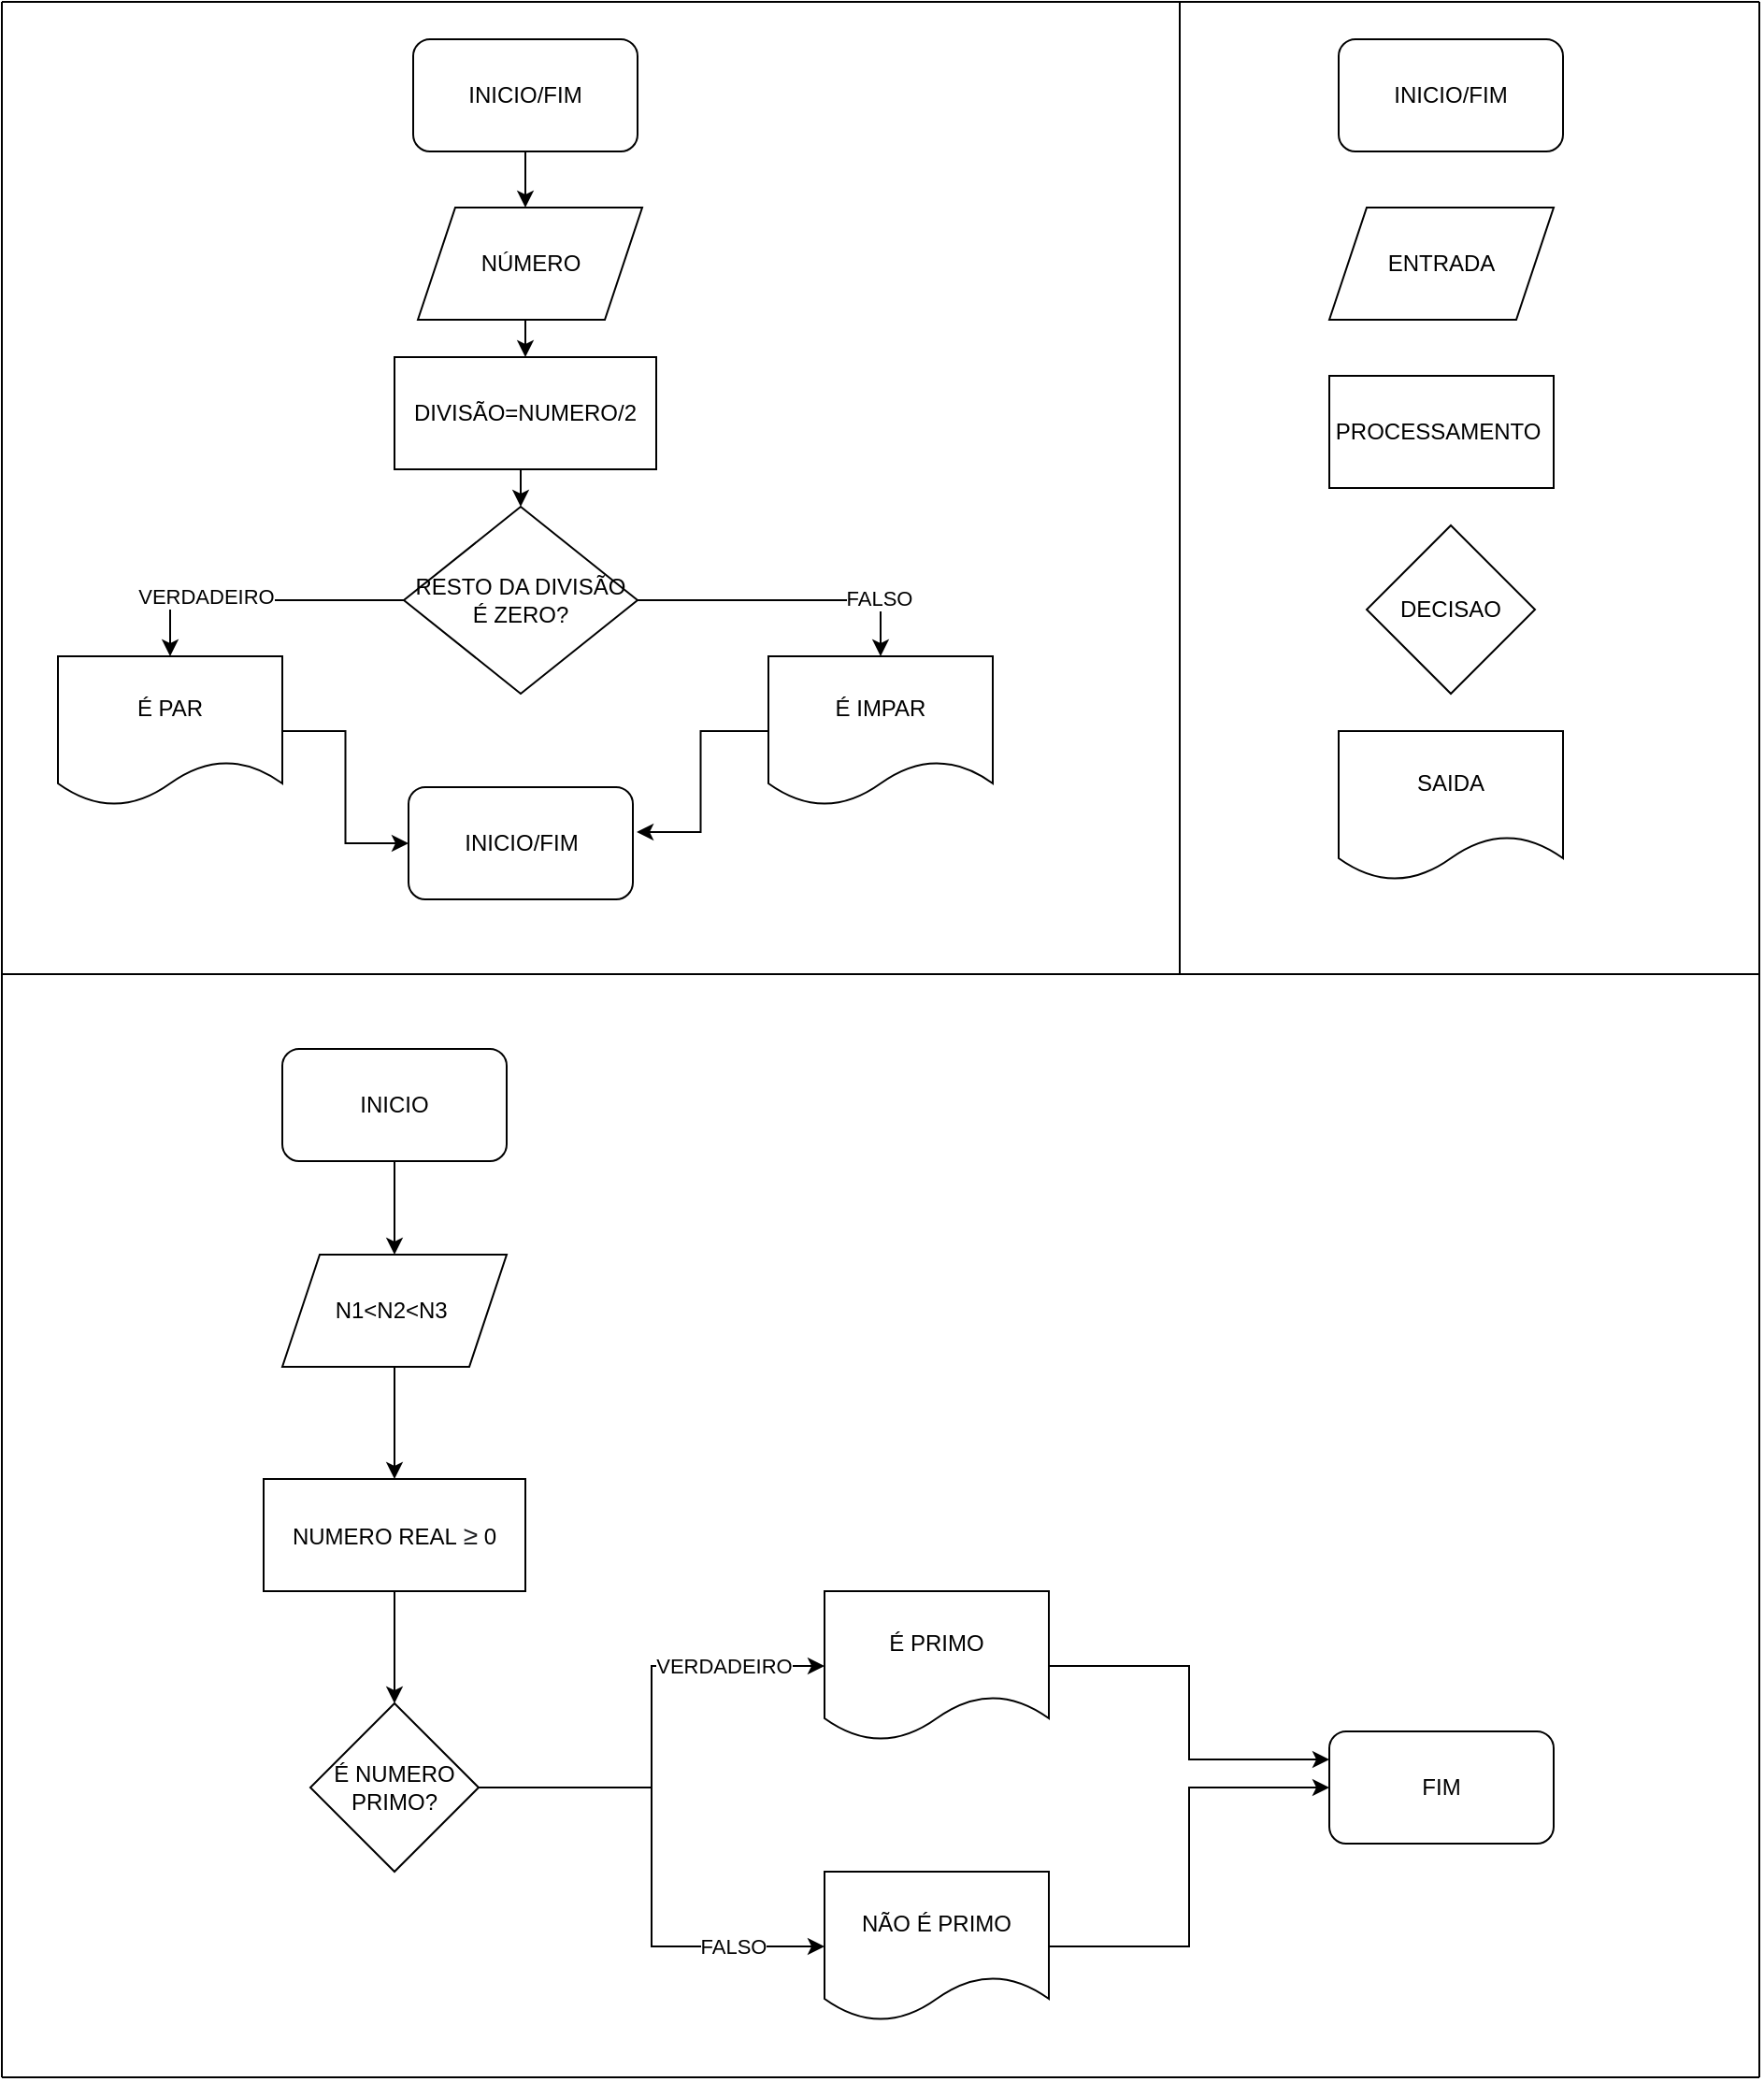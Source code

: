 <mxfile version="14.4.3" type="github">
  <diagram id="b-elRLdIFDdcIzkqd4ZE" name="Page-1">
    <mxGraphModel dx="2067" dy="689" grid="1" gridSize="10" guides="1" tooltips="1" connect="1" arrows="1" fold="1" page="1" pageScale="1" pageWidth="827" pageHeight="1169" math="0" shadow="0">
      <root>
        <mxCell id="0" />
        <mxCell id="1" parent="0" />
        <mxCell id="1RZ-6bWrROYuJNEuik2E-11" value="" style="edgeStyle=orthogonalEdgeStyle;rounded=0;orthogonalLoop=1;jettySize=auto;html=1;" edge="1" parent="1" source="1RZ-6bWrROYuJNEuik2E-1">
          <mxGeometry relative="1" as="geometry">
            <mxPoint x="170" y="110" as="targetPoint" />
          </mxGeometry>
        </mxCell>
        <mxCell id="1RZ-6bWrROYuJNEuik2E-1" value="INICIO/FIM" style="rounded=1;whiteSpace=wrap;html=1;" vertex="1" parent="1">
          <mxGeometry x="110" y="20" width="120" height="60" as="geometry" />
        </mxCell>
        <mxCell id="1RZ-6bWrROYuJNEuik2E-2" value="PROCESSAMENTO&amp;nbsp;" style="rounded=0;whiteSpace=wrap;html=1;" vertex="1" parent="1">
          <mxGeometry x="600" y="200" width="120" height="60" as="geometry" />
        </mxCell>
        <mxCell id="1RZ-6bWrROYuJNEuik2E-3" value="ENTRADA" style="shape=parallelogram;perimeter=parallelogramPerimeter;whiteSpace=wrap;html=1;fixedSize=1;" vertex="1" parent="1">
          <mxGeometry x="600" y="110" width="120" height="60" as="geometry" />
        </mxCell>
        <mxCell id="1RZ-6bWrROYuJNEuik2E-5" value="DECISAO" style="rhombus;whiteSpace=wrap;html=1;" vertex="1" parent="1">
          <mxGeometry x="620" y="280" width="90" height="90" as="geometry" />
        </mxCell>
        <mxCell id="1RZ-6bWrROYuJNEuik2E-6" value="INICIO/FIM" style="rounded=1;whiteSpace=wrap;html=1;" vertex="1" parent="1">
          <mxGeometry x="107.5" y="420" width="120" height="60" as="geometry" />
        </mxCell>
        <mxCell id="1RZ-6bWrROYuJNEuik2E-12" style="edgeStyle=orthogonalEdgeStyle;rounded=0;orthogonalLoop=1;jettySize=auto;html=1;exitX=0.5;exitY=1;exitDx=0;exitDy=0;entryX=0.5;entryY=0;entryDx=0;entryDy=0;" edge="1" parent="1" source="1RZ-6bWrROYuJNEuik2E-7" target="1RZ-6bWrROYuJNEuik2E-8">
          <mxGeometry relative="1" as="geometry" />
        </mxCell>
        <mxCell id="1RZ-6bWrROYuJNEuik2E-7" value="NÚMERO" style="shape=parallelogram;perimeter=parallelogramPerimeter;whiteSpace=wrap;html=1;fixedSize=1;" vertex="1" parent="1">
          <mxGeometry x="112.5" y="110" width="120" height="60" as="geometry" />
        </mxCell>
        <mxCell id="1RZ-6bWrROYuJNEuik2E-13" style="edgeStyle=orthogonalEdgeStyle;rounded=0;orthogonalLoop=1;jettySize=auto;html=1;exitX=0.5;exitY=1;exitDx=0;exitDy=0;entryX=0.5;entryY=0;entryDx=0;entryDy=0;" edge="1" parent="1" source="1RZ-6bWrROYuJNEuik2E-8" target="1RZ-6bWrROYuJNEuik2E-10">
          <mxGeometry relative="1" as="geometry" />
        </mxCell>
        <mxCell id="1RZ-6bWrROYuJNEuik2E-8" value="DIVISÃO=NUMERO/2" style="rounded=0;whiteSpace=wrap;html=1;" vertex="1" parent="1">
          <mxGeometry x="100" y="190" width="140" height="60" as="geometry" />
        </mxCell>
        <mxCell id="1RZ-6bWrROYuJNEuik2E-15" style="edgeStyle=orthogonalEdgeStyle;rounded=0;orthogonalLoop=1;jettySize=auto;html=1;exitX=0;exitY=0.5;exitDx=0;exitDy=0;entryX=0.5;entryY=0;entryDx=0;entryDy=0;" edge="1" parent="1" source="1RZ-6bWrROYuJNEuik2E-10" target="1RZ-6bWrROYuJNEuik2E-14">
          <mxGeometry relative="1" as="geometry">
            <mxPoint x="30" y="319.667" as="targetPoint" />
          </mxGeometry>
        </mxCell>
        <mxCell id="1RZ-6bWrROYuJNEuik2E-16" value="VERDADEIRO" style="edgeLabel;html=1;align=center;verticalAlign=middle;resizable=0;points=[];" vertex="1" connectable="0" parent="1RZ-6bWrROYuJNEuik2E-15">
          <mxGeometry x="0.366" y="-2" relative="1" as="geometry">
            <mxPoint as="offset" />
          </mxGeometry>
        </mxCell>
        <mxCell id="1RZ-6bWrROYuJNEuik2E-21" style="edgeStyle=orthogonalEdgeStyle;rounded=0;orthogonalLoop=1;jettySize=auto;html=1;entryX=0.5;entryY=0;entryDx=0;entryDy=0;" edge="1" parent="1" source="1RZ-6bWrROYuJNEuik2E-10" target="1RZ-6bWrROYuJNEuik2E-18">
          <mxGeometry relative="1" as="geometry">
            <mxPoint x="360" y="320" as="targetPoint" />
          </mxGeometry>
        </mxCell>
        <mxCell id="1RZ-6bWrROYuJNEuik2E-24" value="FALSO" style="edgeLabel;html=1;align=center;verticalAlign=middle;resizable=0;points=[];" vertex="1" connectable="0" parent="1RZ-6bWrROYuJNEuik2E-21">
          <mxGeometry x="0.613" y="1" relative="1" as="geometry">
            <mxPoint as="offset" />
          </mxGeometry>
        </mxCell>
        <mxCell id="1RZ-6bWrROYuJNEuik2E-10" value="RESTO DA DIVISÃO É ZERO?" style="rhombus;whiteSpace=wrap;html=1;" vertex="1" parent="1">
          <mxGeometry x="105" y="270" width="125" height="100" as="geometry" />
        </mxCell>
        <mxCell id="1RZ-6bWrROYuJNEuik2E-17" style="edgeStyle=orthogonalEdgeStyle;rounded=0;orthogonalLoop=1;jettySize=auto;html=1;entryX=0;entryY=0.5;entryDx=0;entryDy=0;" edge="1" parent="1" source="1RZ-6bWrROYuJNEuik2E-14" target="1RZ-6bWrROYuJNEuik2E-6">
          <mxGeometry relative="1" as="geometry">
            <mxPoint x="30" y="460" as="targetPoint" />
          </mxGeometry>
        </mxCell>
        <mxCell id="1RZ-6bWrROYuJNEuik2E-14" value="É PAR" style="shape=document;whiteSpace=wrap;html=1;boundedLbl=1;" vertex="1" parent="1">
          <mxGeometry x="-80" y="350" width="120" height="80" as="geometry" />
        </mxCell>
        <mxCell id="1RZ-6bWrROYuJNEuik2E-23" style="edgeStyle=orthogonalEdgeStyle;rounded=0;orthogonalLoop=1;jettySize=auto;html=1;entryX=1.017;entryY=0.4;entryDx=0;entryDy=0;entryPerimeter=0;" edge="1" parent="1" source="1RZ-6bWrROYuJNEuik2E-18" target="1RZ-6bWrROYuJNEuik2E-6">
          <mxGeometry relative="1" as="geometry" />
        </mxCell>
        <mxCell id="1RZ-6bWrROYuJNEuik2E-18" value="É IMPAR" style="shape=document;whiteSpace=wrap;html=1;boundedLbl=1;" vertex="1" parent="1">
          <mxGeometry x="300" y="350" width="120" height="80" as="geometry" />
        </mxCell>
        <mxCell id="1RZ-6bWrROYuJNEuik2E-25" value="INICIO/FIM" style="rounded=1;whiteSpace=wrap;html=1;" vertex="1" parent="1">
          <mxGeometry x="605" y="20" width="120" height="60" as="geometry" />
        </mxCell>
        <mxCell id="1RZ-6bWrROYuJNEuik2E-27" value="" style="endArrow=none;html=1;" edge="1" parent="1">
          <mxGeometry width="50" height="50" relative="1" as="geometry">
            <mxPoint x="520" y="400" as="sourcePoint" />
            <mxPoint x="520" as="targetPoint" />
          </mxGeometry>
        </mxCell>
        <mxCell id="1RZ-6bWrROYuJNEuik2E-28" value="" style="endArrow=none;html=1;" edge="1" parent="1">
          <mxGeometry width="50" height="50" relative="1" as="geometry">
            <mxPoint x="-110" y="520" as="sourcePoint" />
            <mxPoint x="830" y="520" as="targetPoint" />
          </mxGeometry>
        </mxCell>
        <mxCell id="1RZ-6bWrROYuJNEuik2E-29" value="" style="endArrow=none;html=1;" edge="1" parent="1">
          <mxGeometry width="50" height="50" relative="1" as="geometry">
            <mxPoint x="830" y="520" as="sourcePoint" />
            <mxPoint x="830" as="targetPoint" />
          </mxGeometry>
        </mxCell>
        <mxCell id="1RZ-6bWrROYuJNEuik2E-30" value="" style="endArrow=none;html=1;" edge="1" parent="1">
          <mxGeometry width="50" height="50" relative="1" as="geometry">
            <mxPoint x="-110" y="520" as="sourcePoint" />
            <mxPoint x="-110" as="targetPoint" />
          </mxGeometry>
        </mxCell>
        <mxCell id="1RZ-6bWrROYuJNEuik2E-31" value="" style="endArrow=none;html=1;" edge="1" parent="1">
          <mxGeometry width="50" height="50" relative="1" as="geometry">
            <mxPoint x="-110" as="sourcePoint" />
            <mxPoint x="830" as="targetPoint" />
          </mxGeometry>
        </mxCell>
        <mxCell id="1RZ-6bWrROYuJNEuik2E-4" value="SAIDA" style="shape=document;whiteSpace=wrap;html=1;boundedLbl=1;" vertex="1" parent="1">
          <mxGeometry x="605" y="390" width="120" height="80" as="geometry" />
        </mxCell>
        <mxCell id="1RZ-6bWrROYuJNEuik2E-32" value="" style="endArrow=none;html=1;" edge="1" parent="1">
          <mxGeometry width="50" height="50" relative="1" as="geometry">
            <mxPoint x="520" y="520" as="sourcePoint" />
            <mxPoint x="520" y="400" as="targetPoint" />
          </mxGeometry>
        </mxCell>
        <mxCell id="1RZ-6bWrROYuJNEuik2E-40" style="edgeStyle=orthogonalEdgeStyle;rounded=0;orthogonalLoop=1;jettySize=auto;html=1;entryX=0.5;entryY=0;entryDx=0;entryDy=0;" edge="1" parent="1" source="1RZ-6bWrROYuJNEuik2E-33" target="1RZ-6bWrROYuJNEuik2E-34">
          <mxGeometry relative="1" as="geometry" />
        </mxCell>
        <mxCell id="1RZ-6bWrROYuJNEuik2E-33" value="INICIO" style="rounded=1;whiteSpace=wrap;html=1;" vertex="1" parent="1">
          <mxGeometry x="40" y="560" width="120" height="60" as="geometry" />
        </mxCell>
        <mxCell id="1RZ-6bWrROYuJNEuik2E-41" style="edgeStyle=orthogonalEdgeStyle;rounded=0;orthogonalLoop=1;jettySize=auto;html=1;entryX=0.5;entryY=0;entryDx=0;entryDy=0;" edge="1" parent="1" source="1RZ-6bWrROYuJNEuik2E-34" target="1RZ-6bWrROYuJNEuik2E-35">
          <mxGeometry relative="1" as="geometry" />
        </mxCell>
        <mxCell id="1RZ-6bWrROYuJNEuik2E-34" value="N1&amp;lt;N2&amp;lt;N3&amp;nbsp;" style="shape=parallelogram;perimeter=parallelogramPerimeter;whiteSpace=wrap;html=1;fixedSize=1;" vertex="1" parent="1">
          <mxGeometry x="40" y="670" width="120" height="60" as="geometry" />
        </mxCell>
        <mxCell id="1RZ-6bWrROYuJNEuik2E-42" style="edgeStyle=orthogonalEdgeStyle;rounded=0;orthogonalLoop=1;jettySize=auto;html=1;entryX=0.5;entryY=0;entryDx=0;entryDy=0;" edge="1" parent="1" source="1RZ-6bWrROYuJNEuik2E-35" target="1RZ-6bWrROYuJNEuik2E-36">
          <mxGeometry relative="1" as="geometry" />
        </mxCell>
        <mxCell id="1RZ-6bWrROYuJNEuik2E-35" value="NUMERO REAL&amp;nbsp;&lt;span style=&quot;color: rgb(32 , 33 , 36) ; font-family: &amp;#34;arial&amp;#34; , sans-serif ; font-size: 14px ; text-align: left ; background-color: rgb(255 , 255 , 255)&quot;&gt;≥&lt;/span&gt;&amp;nbsp;0" style="rounded=0;whiteSpace=wrap;html=1;" vertex="1" parent="1">
          <mxGeometry x="30" y="790" width="140" height="60" as="geometry" />
        </mxCell>
        <mxCell id="1RZ-6bWrROYuJNEuik2E-43" style="edgeStyle=orthogonalEdgeStyle;rounded=0;orthogonalLoop=1;jettySize=auto;html=1;" edge="1" parent="1" source="1RZ-6bWrROYuJNEuik2E-36" target="1RZ-6bWrROYuJNEuik2E-37">
          <mxGeometry relative="1" as="geometry" />
        </mxCell>
        <mxCell id="1RZ-6bWrROYuJNEuik2E-47" value="VERDADEIRO" style="edgeLabel;html=1;align=center;verticalAlign=middle;resizable=0;points=[];" vertex="1" connectable="0" parent="1RZ-6bWrROYuJNEuik2E-43">
          <mxGeometry x="0.562" relative="1" as="geometry">
            <mxPoint as="offset" />
          </mxGeometry>
        </mxCell>
        <mxCell id="1RZ-6bWrROYuJNEuik2E-44" style="edgeStyle=orthogonalEdgeStyle;rounded=0;orthogonalLoop=1;jettySize=auto;html=1;entryX=0;entryY=0.5;entryDx=0;entryDy=0;" edge="1" parent="1" source="1RZ-6bWrROYuJNEuik2E-36" target="1RZ-6bWrROYuJNEuik2E-38">
          <mxGeometry relative="1" as="geometry" />
        </mxCell>
        <mxCell id="1RZ-6bWrROYuJNEuik2E-48" value="FALSO" style="edgeLabel;html=1;align=center;verticalAlign=middle;resizable=0;points=[];" vertex="1" connectable="0" parent="1RZ-6bWrROYuJNEuik2E-44">
          <mxGeometry x="0.476" relative="1" as="geometry">
            <mxPoint x="21.43" as="offset" />
          </mxGeometry>
        </mxCell>
        <mxCell id="1RZ-6bWrROYuJNEuik2E-36" value="É NUMERO PRIMO?" style="rhombus;whiteSpace=wrap;html=1;" vertex="1" parent="1">
          <mxGeometry x="55" y="910" width="90" height="90" as="geometry" />
        </mxCell>
        <mxCell id="1RZ-6bWrROYuJNEuik2E-45" style="edgeStyle=orthogonalEdgeStyle;rounded=0;orthogonalLoop=1;jettySize=auto;html=1;entryX=0;entryY=0.25;entryDx=0;entryDy=0;" edge="1" parent="1" source="1RZ-6bWrROYuJNEuik2E-37" target="1RZ-6bWrROYuJNEuik2E-39">
          <mxGeometry relative="1" as="geometry" />
        </mxCell>
        <mxCell id="1RZ-6bWrROYuJNEuik2E-37" value="É PRIMO" style="shape=document;whiteSpace=wrap;html=1;boundedLbl=1;" vertex="1" parent="1">
          <mxGeometry x="330" y="850" width="120" height="80" as="geometry" />
        </mxCell>
        <mxCell id="1RZ-6bWrROYuJNEuik2E-46" style="edgeStyle=orthogonalEdgeStyle;rounded=0;orthogonalLoop=1;jettySize=auto;html=1;entryX=0;entryY=0.5;entryDx=0;entryDy=0;" edge="1" parent="1" source="1RZ-6bWrROYuJNEuik2E-38" target="1RZ-6bWrROYuJNEuik2E-39">
          <mxGeometry relative="1" as="geometry" />
        </mxCell>
        <mxCell id="1RZ-6bWrROYuJNEuik2E-38" value="NÃO É PRIMO" style="shape=document;whiteSpace=wrap;html=1;boundedLbl=1;" vertex="1" parent="1">
          <mxGeometry x="330" y="1000" width="120" height="80" as="geometry" />
        </mxCell>
        <mxCell id="1RZ-6bWrROYuJNEuik2E-39" value="FIM" style="rounded=1;whiteSpace=wrap;html=1;" vertex="1" parent="1">
          <mxGeometry x="600" y="925" width="120" height="60" as="geometry" />
        </mxCell>
        <mxCell id="1RZ-6bWrROYuJNEuik2E-49" value="" style="endArrow=none;html=1;" edge="1" parent="1">
          <mxGeometry width="50" height="50" relative="1" as="geometry">
            <mxPoint x="-110" y="1110" as="sourcePoint" />
            <mxPoint x="-110" y="520" as="targetPoint" />
          </mxGeometry>
        </mxCell>
        <mxCell id="1RZ-6bWrROYuJNEuik2E-50" value="" style="endArrow=none;html=1;" edge="1" parent="1">
          <mxGeometry width="50" height="50" relative="1" as="geometry">
            <mxPoint x="-110" y="1110" as="sourcePoint" />
            <mxPoint x="830" y="1110" as="targetPoint" />
          </mxGeometry>
        </mxCell>
        <mxCell id="1RZ-6bWrROYuJNEuik2E-51" value="" style="endArrow=none;html=1;" edge="1" parent="1">
          <mxGeometry width="50" height="50" relative="1" as="geometry">
            <mxPoint x="830" y="1110" as="sourcePoint" />
            <mxPoint x="830" y="520" as="targetPoint" />
          </mxGeometry>
        </mxCell>
      </root>
    </mxGraphModel>
  </diagram>
</mxfile>
